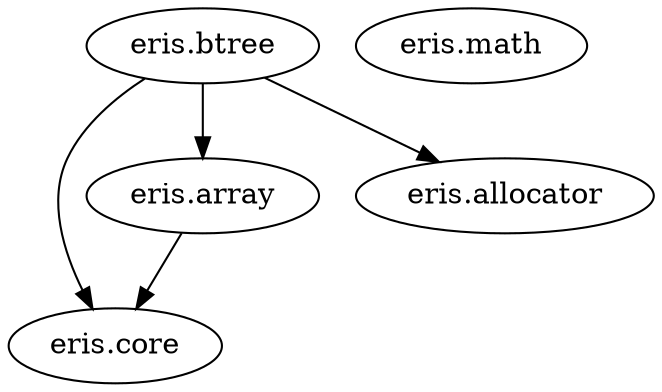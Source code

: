 strict digraph eris {
	rankdir="TB";

	core [label="eris.core"];

	array [label="eris.array"];
	array -> core

	math [label="eris.math"];

	allocator [label="eris.allocator"];

	btree [label="eris.btree"];
	btree -> allocator;
	btree -> array;
	btree -> core;
}
